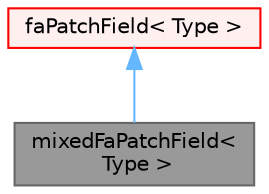 digraph "mixedFaPatchField&lt; Type &gt;"
{
 // LATEX_PDF_SIZE
  bgcolor="transparent";
  edge [fontname=Helvetica,fontsize=10,labelfontname=Helvetica,labelfontsize=10];
  node [fontname=Helvetica,fontsize=10,shape=box,height=0.2,width=0.4];
  Node1 [id="Node000001",label="mixedFaPatchField\<\l Type \>",height=0.2,width=0.4,color="gray40", fillcolor="grey60", style="filled", fontcolor="black",tooltip="This boundary condition provides a base class for 'mixed' type boundary conditions,..."];
  Node2 -> Node1 [id="edge1_Node000001_Node000002",dir="back",color="steelblue1",style="solid",tooltip=" "];
  Node2 [id="Node000002",label="faPatchField\< Type \>",height=0.2,width=0.4,color="red", fillcolor="#FFF0F0", style="filled",URL="$classFoam_1_1faPatchField.html",tooltip="faPatchField<Type> abstract base class. This class gives a fat-interface to all derived classes cover..."];
}
